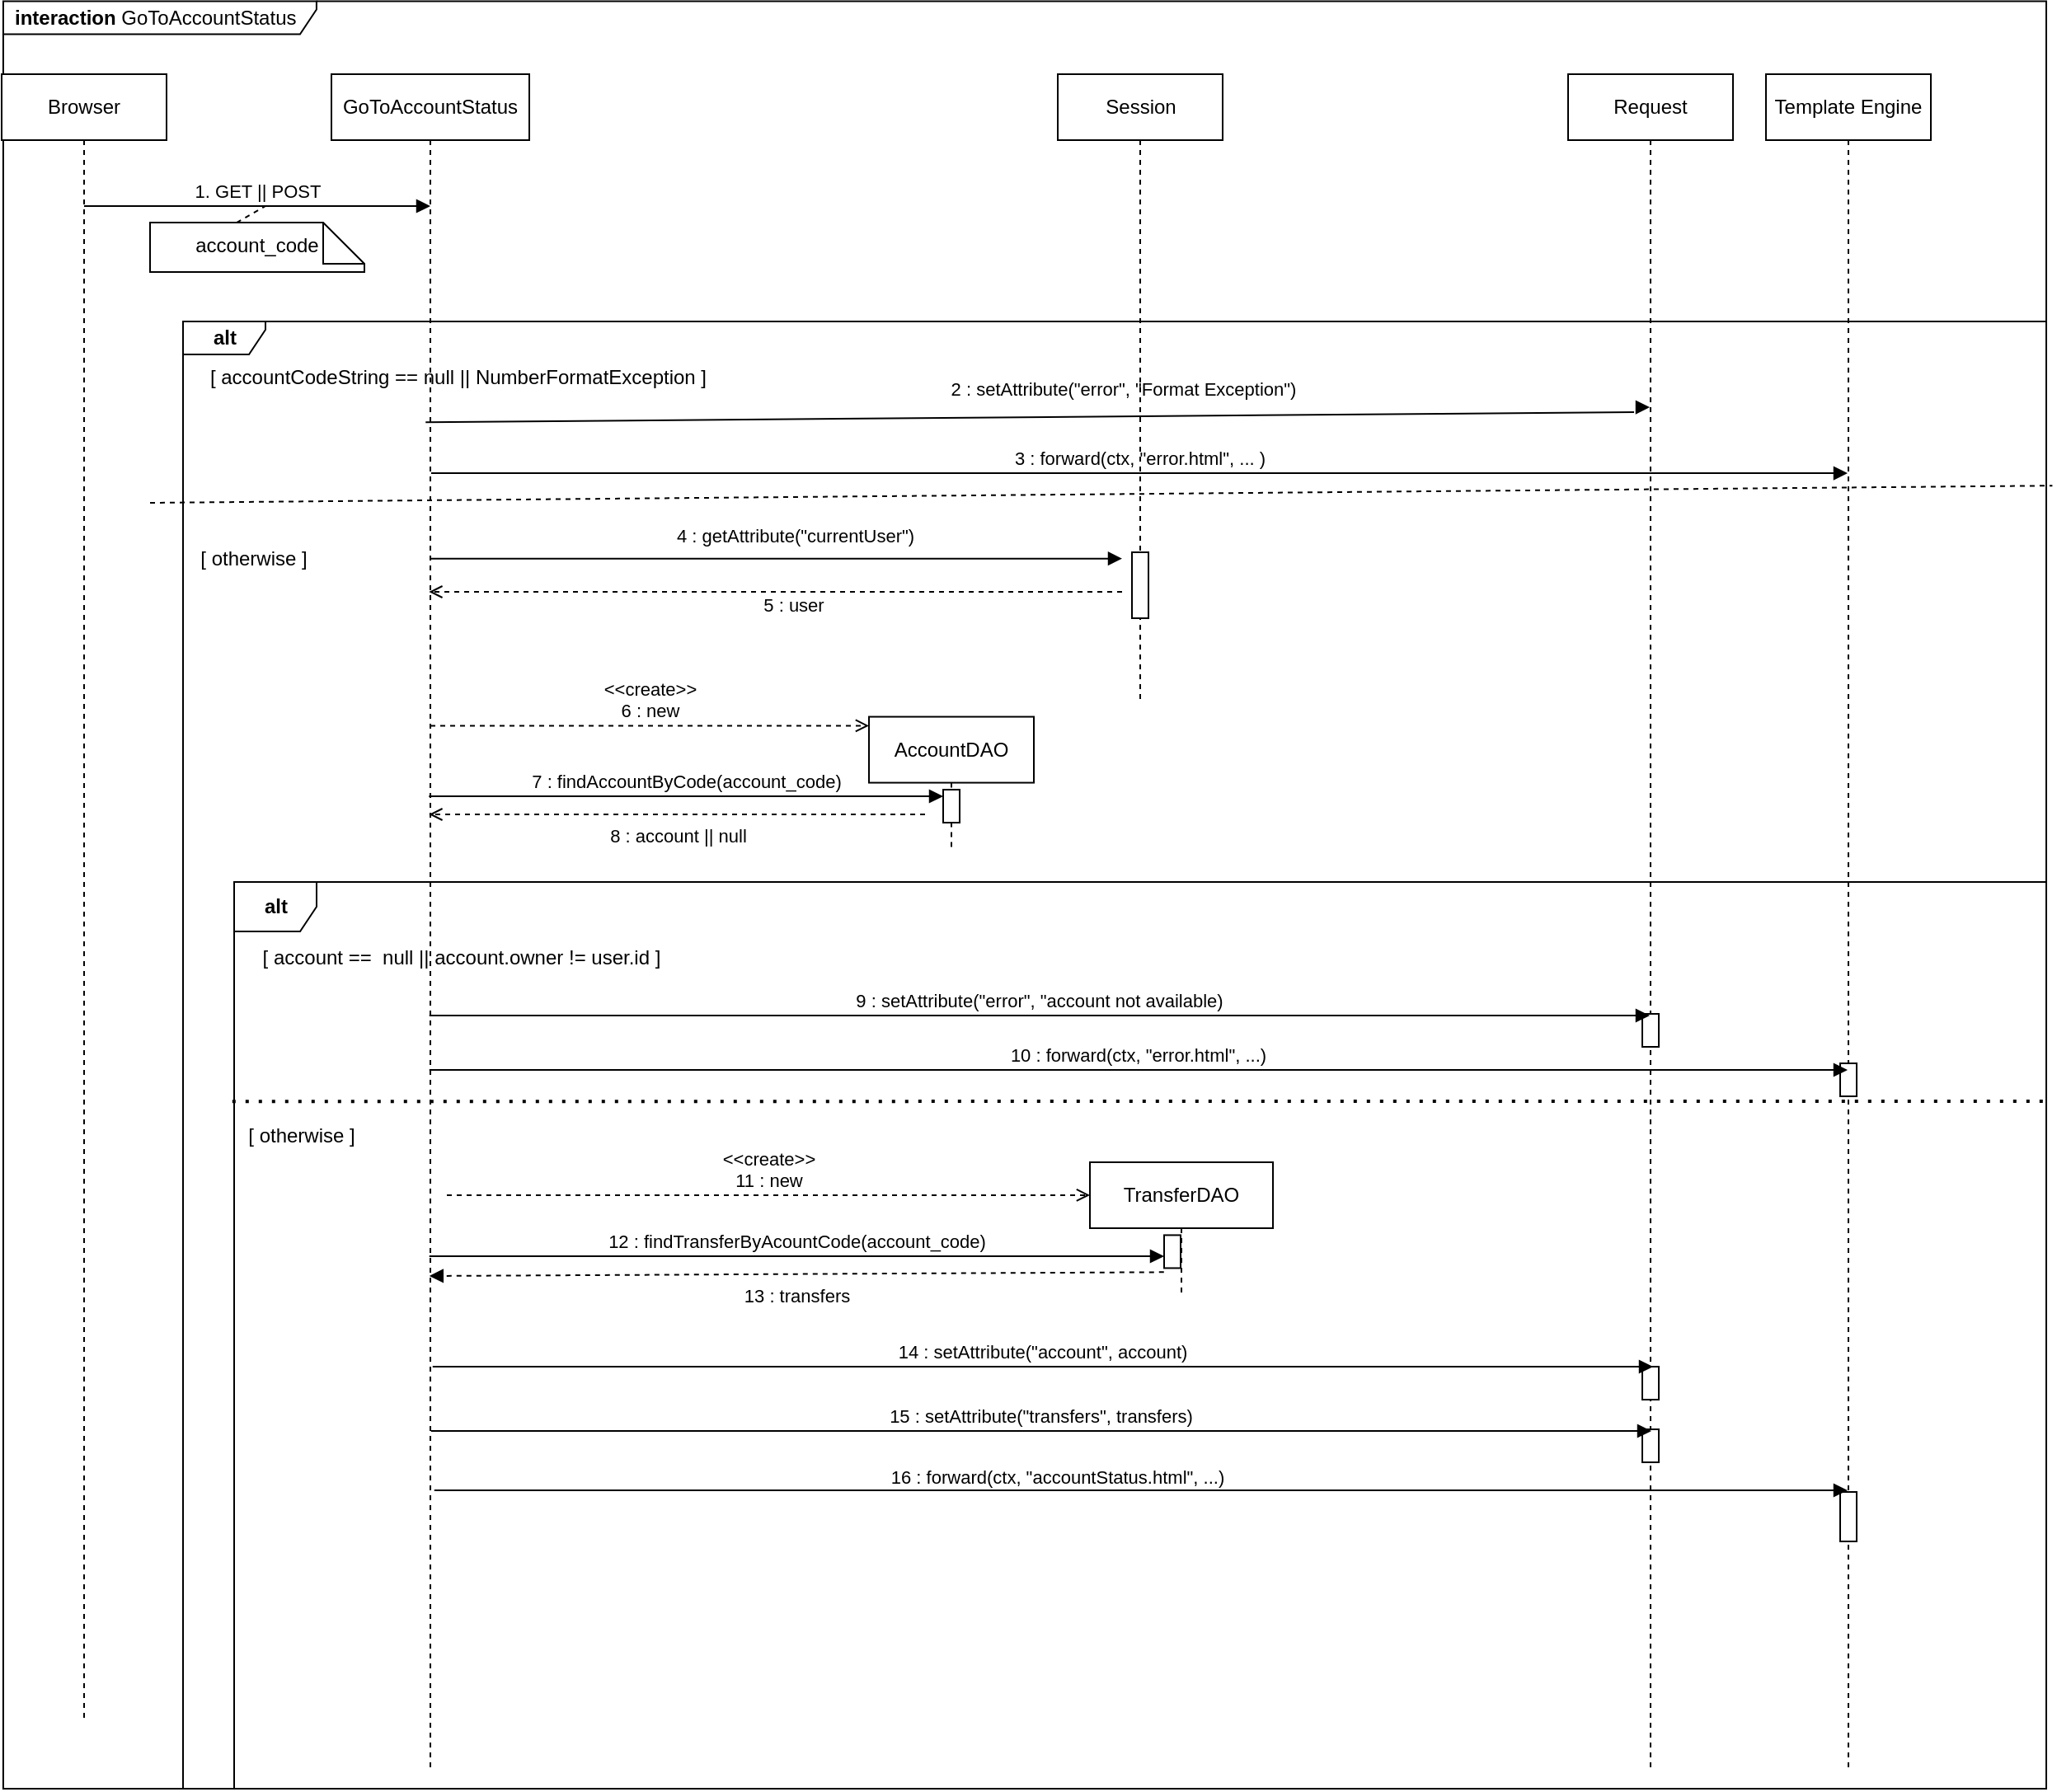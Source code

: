 <mxfile version="20.2.7" type="device"><diagram id="MGBH9KJMYsAw-NpBJlKy" name="Pagina-1"><mxGraphModel dx="1085" dy="574" grid="1" gridSize="10" guides="1" tooltips="1" connect="1" arrows="1" fold="1" page="1" pageScale="1" pageWidth="827" pageHeight="1169" math="0" shadow="0"><root><mxCell id="0"/><mxCell id="1" parent="0"/><mxCell id="Saegmi9vcP_WkpNnHRly-74" value="&lt;b&gt;alt&lt;/b&gt;" style="shape=umlFrame;tabPosition=left;html=1;boundedLbl=1;labelInHeader=1;width=50;height=20;" vertex="1" parent="1"><mxGeometry x="250" y="250" width="1130" height="890" as="geometry"/></mxCell><mxCell id="Saegmi9vcP_WkpNnHRly-1" value="&lt;b&gt;interaction&lt;/b&gt; GoToAccountStatus" style="shape=umlFrame;whiteSpace=wrap;html=1;width=190;height=20;boundedLbl=1;verticalAlign=middle;align=left;spacingLeft=5;" vertex="1" parent="Saegmi9vcP_WkpNnHRly-74"><mxGeometry x="-109.04" y="-194.226" width="1239.04" height="1084.226" as="geometry"/></mxCell><mxCell id="Saegmi9vcP_WkpNnHRly-75" value="[ accountCodeString == null || NumberFormatException ]" style="text;align=center;" vertex="1" parent="Saegmi9vcP_WkpNnHRly-74"><mxGeometry width="100" height="20" relative="1" as="geometry"><mxPoint x="117" y="20" as="offset"/></mxGeometry></mxCell><mxCell id="Saegmi9vcP_WkpNnHRly-84" value="[ otherwise ]" style="text;align=center;" vertex="1" parent="Saegmi9vcP_WkpNnHRly-74"><mxGeometry x="-7" y="130.244" width="100" height="21.707" as="geometry"/></mxCell><mxCell id="Saegmi9vcP_WkpNnHRly-93" value="AccountDAO" style="shape=umlLifeline;perimeter=lifelinePerimeter;whiteSpace=wrap;html=1;container=1;collapsible=0;recursiveResize=0;outlineConnect=0;" vertex="1" parent="Saegmi9vcP_WkpNnHRly-74"><mxGeometry x="416" y="239.78" width="100" height="81.22" as="geometry"/></mxCell><mxCell id="Saegmi9vcP_WkpNnHRly-99" value="" style="html=1;points=[];perimeter=orthogonalPerimeter;" vertex="1" parent="Saegmi9vcP_WkpNnHRly-93"><mxGeometry x="45" y="44.22" width="10" height="20" as="geometry"/></mxCell><mxCell id="Saegmi9vcP_WkpNnHRly-97" value="&lt;b&gt;alt&lt;/b&gt;" style="shape=umlFrame;tabPosition=left;html=1;boundedLbl=1;labelInHeader=1;width=50;height=30;" vertex="1" parent="Saegmi9vcP_WkpNnHRly-74"><mxGeometry x="31" y="340" width="1099" height="550" as="geometry"/></mxCell><mxCell id="Saegmi9vcP_WkpNnHRly-98" value="[ account ==  null || account.owner != user.id ]" style="text;align=center;" vertex="1" parent="Saegmi9vcP_WkpNnHRly-97"><mxGeometry width="100" height="20" relative="1" as="geometry"><mxPoint x="88" y="32" as="offset"/></mxGeometry></mxCell><mxCell id="Saegmi9vcP_WkpNnHRly-105" value="" style="endArrow=none;dashed=1;html=1;dashPattern=1 3;strokeWidth=2;rounded=0;exitX=-0.001;exitY=0.242;exitDx=0;exitDy=0;exitPerimeter=0;" edge="1" parent="Saegmi9vcP_WkpNnHRly-97" source="Saegmi9vcP_WkpNnHRly-97"><mxGeometry width="50" height="50" relative="1" as="geometry"><mxPoint y="130" as="sourcePoint"/><mxPoint x="1100" y="133" as="targetPoint"/></mxGeometry></mxCell><mxCell id="Saegmi9vcP_WkpNnHRly-107" value="[ otherwise ]" style="text;align=center;" vertex="1" parent="Saegmi9vcP_WkpNnHRly-97"><mxGeometry x="-9" y="140" width="100" height="20" as="geometry"/></mxCell><mxCell id="Saegmi9vcP_WkpNnHRly-108" value="&amp;lt;&amp;lt;create&amp;gt;&amp;gt;&lt;br&gt;11 : new" style="html=1;verticalAlign=bottom;labelBackgroundColor=none;endArrow=open;endFill=0;dashed=1;rounded=0;entryX=0;entryY=0.246;entryDx=0;entryDy=0;entryPerimeter=0;" edge="1" parent="Saegmi9vcP_WkpNnHRly-97" target="Saegmi9vcP_WkpNnHRly-109"><mxGeometry width="160" relative="1" as="geometry"><mxPoint x="128.999" y="190.002" as="sourcePoint"/><mxPoint x="385.61" y="190.002" as="targetPoint"/></mxGeometry></mxCell><mxCell id="Saegmi9vcP_WkpNnHRly-109" value="TransferDAO" style="shape=umlLifeline;perimeter=lifelinePerimeter;whiteSpace=wrap;html=1;container=1;collapsible=0;recursiveResize=0;outlineConnect=0;" vertex="1" parent="Saegmi9vcP_WkpNnHRly-97"><mxGeometry x="519" y="170" width="111" height="81.22" as="geometry"/></mxCell><mxCell id="Saegmi9vcP_WkpNnHRly-110" value="" style="html=1;points=[];perimeter=orthogonalPerimeter;" vertex="1" parent="Saegmi9vcP_WkpNnHRly-109"><mxGeometry x="45" y="44.22" width="10" height="20" as="geometry"/></mxCell><mxCell id="Saegmi9vcP_WkpNnHRly-10" value="Browser" style="shape=umlLifeline;perimeter=lifelinePerimeter;whiteSpace=wrap;html=1;container=1;collapsible=0;recursiveResize=0;outlineConnect=0;" vertex="1" parent="1"><mxGeometry x="140" y="100" width="100" height="1000" as="geometry"/></mxCell><mxCell id="Saegmi9vcP_WkpNnHRly-12" value="GoToAccountStatus" style="shape=umlLifeline;perimeter=lifelinePerimeter;whiteSpace=wrap;html=1;container=1;collapsible=0;recursiveResize=0;outlineConnect=0;" vertex="1" parent="1"><mxGeometry x="340" y="100" width="120" height="1030" as="geometry"/></mxCell><mxCell id="Saegmi9vcP_WkpNnHRly-86" value="" style="html=1;verticalAlign=bottom;labelBackgroundColor=none;endArrow=block;endFill=1;rounded=0;" edge="1" parent="Saegmi9vcP_WkpNnHRly-12"><mxGeometry width="160" relative="1" as="geometry"><mxPoint x="60" y="293.86" as="sourcePoint"/><mxPoint x="479.5" y="293.86" as="targetPoint"/></mxGeometry></mxCell><mxCell id="Saegmi9vcP_WkpNnHRly-87" value="4 : getAttribute(&quot;currentUser&quot;)" style="edgeLabel;html=1;align=center;verticalAlign=middle;resizable=0;points=[];" vertex="1" connectable="0" parent="Saegmi9vcP_WkpNnHRly-86"><mxGeometry x="-0.293" y="5" relative="1" as="geometry"><mxPoint x="72" y="-9" as="offset"/></mxGeometry></mxCell><mxCell id="Saegmi9vcP_WkpNnHRly-13" value="1. GET || POST" style="html=1;verticalAlign=bottom;labelBackgroundColor=none;endArrow=block;endFill=1;rounded=0;entryX=0.5;entryY=0;entryDx=0;entryDy=0;entryPerimeter=0;" edge="1" parent="1" source="Saegmi9vcP_WkpNnHRly-10"><mxGeometry width="160" relative="1" as="geometry"><mxPoint x="400" y="290" as="sourcePoint"/><mxPoint x="400.0" y="180.0" as="targetPoint"/><Array as="points"/></mxGeometry></mxCell><mxCell id="Saegmi9vcP_WkpNnHRly-52" value="Template Engine" style="shape=umlLifeline;perimeter=lifelinePerimeter;whiteSpace=wrap;html=1;container=1;collapsible=0;recursiveResize=0;outlineConnect=0;" vertex="1" parent="1"><mxGeometry x="1210" y="100" width="100" height="1030" as="geometry"/></mxCell><mxCell id="Saegmi9vcP_WkpNnHRly-119" value="" style="html=1;points=[];perimeter=orthogonalPerimeter;" vertex="1" parent="Saegmi9vcP_WkpNnHRly-52"><mxGeometry x="45" y="600" width="10" height="20" as="geometry"/></mxCell><mxCell id="Saegmi9vcP_WkpNnHRly-123" value="" style="html=1;points=[];perimeter=orthogonalPerimeter;" vertex="1" parent="Saegmi9vcP_WkpNnHRly-52"><mxGeometry x="45" y="860" width="10" height="30" as="geometry"/></mxCell><mxCell id="Saegmi9vcP_WkpNnHRly-60" value="&lt;div style=&quot;line-height: 0;&quot; align=&quot;left&quot;&gt;account_code&lt;/div&gt;" style="shape=note2;boundedLbl=1;whiteSpace=wrap;html=1;size=25;verticalAlign=middle;align=center;labelPosition=center;verticalLabelPosition=middle;" vertex="1" parent="1"><mxGeometry x="230" y="190" width="130" height="30" as="geometry"/></mxCell><mxCell id="Saegmi9vcP_WkpNnHRly-61" value="" style="endArrow=none;dashed=1;html=1;rounded=0;exitX=0;exitY=0;exitDx=52.5;exitDy=0;exitPerimeter=0;" edge="1" parent="1" source="Saegmi9vcP_WkpNnHRly-60"><mxGeometry width="50" height="50" relative="1" as="geometry"><mxPoint x="580" y="340" as="sourcePoint"/><mxPoint x="300" y="180" as="targetPoint"/></mxGeometry></mxCell><mxCell id="Saegmi9vcP_WkpNnHRly-76" value="Request" style="shape=umlLifeline;perimeter=lifelinePerimeter;whiteSpace=wrap;html=1;container=1;collapsible=0;recursiveResize=0;outlineConnect=0;" vertex="1" parent="1"><mxGeometry x="1090" y="100" width="100" height="1030" as="geometry"/></mxCell><mxCell id="Saegmi9vcP_WkpNnHRly-118" value="" style="html=1;points=[];perimeter=orthogonalPerimeter;" vertex="1" parent="Saegmi9vcP_WkpNnHRly-76"><mxGeometry x="45" y="570" width="10" height="20" as="geometry"/></mxCell><mxCell id="Saegmi9vcP_WkpNnHRly-121" value="" style="html=1;points=[];perimeter=orthogonalPerimeter;" vertex="1" parent="Saegmi9vcP_WkpNnHRly-76"><mxGeometry x="45" y="784" width="10" height="20" as="geometry"/></mxCell><mxCell id="Saegmi9vcP_WkpNnHRly-122" value="" style="html=1;points=[];perimeter=orthogonalPerimeter;" vertex="1" parent="Saegmi9vcP_WkpNnHRly-76"><mxGeometry x="45" y="822" width="10" height="20" as="geometry"/></mxCell><mxCell id="Saegmi9vcP_WkpNnHRly-77" value="2 : setAttribute(&quot;error&quot;, &quot;Format Exception&quot;)" style="html=1;verticalAlign=bottom;labelBackgroundColor=none;endArrow=block;endFill=1;rounded=0;exitX=0.476;exitY=0.205;exitDx=0;exitDy=0;exitPerimeter=0;startArrow=none;" edge="1" parent="1" target="Saegmi9vcP_WkpNnHRly-76"><mxGeometry x="-1" y="315" width="160" relative="1" as="geometry"><mxPoint x="1134.76" y="302.05" as="sourcePoint"/><mxPoint x="783" y="330" as="targetPoint"/><mxPoint x="-315" y="313" as="offset"/></mxGeometry></mxCell><mxCell id="Saegmi9vcP_WkpNnHRly-81" value="3 : forward(ctx, &quot;error.html&quot;, ... )" style="html=1;verticalAlign=bottom;labelBackgroundColor=none;endArrow=block;endFill=1;rounded=0;exitX=0.504;exitY=0.235;exitDx=0;exitDy=0;exitPerimeter=0;" edge="1" parent="1" source="Saegmi9vcP_WkpNnHRly-12" target="Saegmi9vcP_WkpNnHRly-52"><mxGeometry width="160" relative="1" as="geometry"><mxPoint x="407.12" y="315.0" as="sourcePoint"/><mxPoint x="1149.5" y="315.0" as="targetPoint"/></mxGeometry></mxCell><mxCell id="Saegmi9vcP_WkpNnHRly-83" value="" style="endArrow=none;dashed=1;html=1;rounded=0;startArrow=none;entryX=1.003;entryY=0.271;entryDx=0;entryDy=0;entryPerimeter=0;" edge="1" parent="1" target="Saegmi9vcP_WkpNnHRly-1"><mxGeometry width="50" height="50" relative="1" as="geometry"><mxPoint x="230" y="360" as="sourcePoint"/><mxPoint x="1360" y="360" as="targetPoint"/></mxGeometry></mxCell><mxCell id="Saegmi9vcP_WkpNnHRly-89" value="" style="html=1;verticalAlign=bottom;labelBackgroundColor=none;endArrow=none;endFill=1;rounded=0;exitX=0.476;exitY=0.205;exitDx=0;exitDy=0;exitPerimeter=0;" edge="1" parent="1" source="Saegmi9vcP_WkpNnHRly-12"><mxGeometry width="160" relative="1" as="geometry"><mxPoint x="397.12" y="305" as="sourcePoint"/><mxPoint x="1130" y="305" as="targetPoint"/></mxGeometry></mxCell><mxCell id="Saegmi9vcP_WkpNnHRly-90" value="" style="html=1;verticalAlign=bottom;labelBackgroundColor=none;endArrow=open;endFill=0;dashed=1;rounded=0;" edge="1" parent="1"><mxGeometry width="160" relative="1" as="geometry"><mxPoint x="819.5" y="414" as="sourcePoint"/><mxPoint x="399.167" y="414" as="targetPoint"/></mxGeometry></mxCell><mxCell id="Saegmi9vcP_WkpNnHRly-91" value="5 : user" style="edgeLabel;html=1;align=center;verticalAlign=middle;resizable=0;points=[];" vertex="1" connectable="0" parent="Saegmi9vcP_WkpNnHRly-90"><mxGeometry x="0.17" y="-1" relative="1" as="geometry"><mxPoint x="46" y="9" as="offset"/></mxGeometry></mxCell><mxCell id="Saegmi9vcP_WkpNnHRly-92" value="&amp;lt;&amp;lt;create&amp;gt;&amp;gt;&lt;br&gt;6 : new" style="html=1;verticalAlign=bottom;labelBackgroundColor=none;endArrow=open;endFill=0;dashed=1;rounded=0;entryX=0;entryY=0.067;entryDx=0;entryDy=0;entryPerimeter=0;" edge="1" parent="1" source="Saegmi9vcP_WkpNnHRly-12" target="Saegmi9vcP_WkpNnHRly-93"><mxGeometry width="160" relative="1" as="geometry"><mxPoint x="406" y="452" as="sourcePoint"/><mxPoint x="566" y="452" as="targetPoint"/></mxGeometry></mxCell><mxCell id="Saegmi9vcP_WkpNnHRly-95" value="7 : findAccountByCode(account_code)" style="html=1;verticalAlign=bottom;labelBackgroundColor=none;endArrow=block;endFill=1;rounded=0;" edge="1" parent="1"><mxGeometry width="160" relative="1" as="geometry"><mxPoint x="399.167" y="538" as="sourcePoint"/><mxPoint x="711.0" y="538" as="targetPoint"/></mxGeometry></mxCell><mxCell id="Saegmi9vcP_WkpNnHRly-96" value="8 : account || null" style="html=1;verticalAlign=top;labelBackgroundColor=none;endArrow=open;endFill=0;dashed=1;rounded=0;" edge="1" parent="1"><mxGeometry width="160" relative="1" as="geometry"><mxPoint x="700" y="549" as="sourcePoint"/><mxPoint x="399.167" y="549" as="targetPoint"/></mxGeometry></mxCell><mxCell id="Saegmi9vcP_WkpNnHRly-103" value="9 : setAttribute(&quot;error&quot;, &quot;account not available)" style="html=1;verticalAlign=bottom;labelBackgroundColor=none;endArrow=block;endFill=1;rounded=0;" edge="1" parent="1"><mxGeometry width="160" relative="1" as="geometry"><mxPoint x="399.389" y="671" as="sourcePoint"/><mxPoint x="1139.5" y="671" as="targetPoint"/></mxGeometry></mxCell><mxCell id="Saegmi9vcP_WkpNnHRly-104" value="10 : forward(ctx, &quot;error.html&quot;, ...)" style="html=1;verticalAlign=bottom;labelBackgroundColor=none;endArrow=block;endFill=1;rounded=0;" edge="1" parent="1"><mxGeometry width="160" relative="1" as="geometry"><mxPoint x="399.389" y="704" as="sourcePoint"/><mxPoint x="1259.5" y="704" as="targetPoint"/></mxGeometry></mxCell><mxCell id="Saegmi9vcP_WkpNnHRly-111" value="12 : findTransferByAcountCode(account_code)" style="html=1;verticalAlign=bottom;labelBackgroundColor=none;endArrow=block;endFill=1;rounded=0;" edge="1" parent="1" target="Saegmi9vcP_WkpNnHRly-110"><mxGeometry width="160" relative="1" as="geometry"><mxPoint x="399.389" y="817" as="sourcePoint"/><mxPoint x="750" y="817" as="targetPoint"/></mxGeometry></mxCell><mxCell id="Saegmi9vcP_WkpNnHRly-113" value="13 : transfers" style="html=1;verticalAlign=top;labelBackgroundColor=none;endArrow=block;endFill=1;dashed=1;rounded=0;exitX=-0.011;exitY=1.122;exitDx=0;exitDy=0;exitPerimeter=0;" edge="1" parent="1" source="Saegmi9vcP_WkpNnHRly-110"><mxGeometry width="160" relative="1" as="geometry"><mxPoint x="590" y="829" as="sourcePoint"/><mxPoint x="399.389" y="829" as="targetPoint"/></mxGeometry></mxCell><mxCell id="Saegmi9vcP_WkpNnHRly-114" value="14 : setAttribute(&quot;account&quot;, account)" style="html=1;verticalAlign=bottom;labelBackgroundColor=none;endArrow=block;endFill=1;rounded=0;" edge="1" parent="1"><mxGeometry width="160" relative="1" as="geometry"><mxPoint x="401.389" y="884" as="sourcePoint"/><mxPoint x="1141.5" y="884" as="targetPoint"/></mxGeometry></mxCell><mxCell id="Saegmi9vcP_WkpNnHRly-115" value="15 : setAttribute(&quot;transfers&quot;, transfers)" style="html=1;verticalAlign=bottom;labelBackgroundColor=none;endArrow=block;endFill=1;rounded=0;" edge="1" parent="1"><mxGeometry x="-0.001" width="160" relative="1" as="geometry"><mxPoint x="400.389" y="923.0" as="sourcePoint"/><mxPoint x="1140.5" y="923.0" as="targetPoint"/><mxPoint as="offset"/></mxGeometry></mxCell><mxCell id="Saegmi9vcP_WkpNnHRly-116" value="16 : forward(ctx, &quot;accountStatus.html&quot;, ...)" style="html=1;verticalAlign=bottom;labelBackgroundColor=none;endArrow=block;endFill=1;rounded=0;" edge="1" parent="1" target="Saegmi9vcP_WkpNnHRly-52"><mxGeometry x="-0.119" y="-1" width="160" relative="1" as="geometry"><mxPoint x="402.389" y="959.0" as="sourcePoint"/><mxPoint x="1142.5" y="959.0" as="targetPoint"/><mxPoint as="offset"/></mxGeometry></mxCell><mxCell id="Saegmi9vcP_WkpNnHRly-30" value="Session" style="shape=umlLifeline;perimeter=lifelinePerimeter;whiteSpace=wrap;html=1;container=1;collapsible=0;recursiveResize=0;outlineConnect=0;" vertex="1" parent="1"><mxGeometry x="780.5" y="100" width="100" height="380" as="geometry"/></mxCell><mxCell id="Saegmi9vcP_WkpNnHRly-117" value="" style="html=1;points=[];perimeter=orthogonalPerimeter;" vertex="1" parent="Saegmi9vcP_WkpNnHRly-30"><mxGeometry x="45" y="290" width="10" height="40" as="geometry"/></mxCell></root></mxGraphModel></diagram></mxfile>